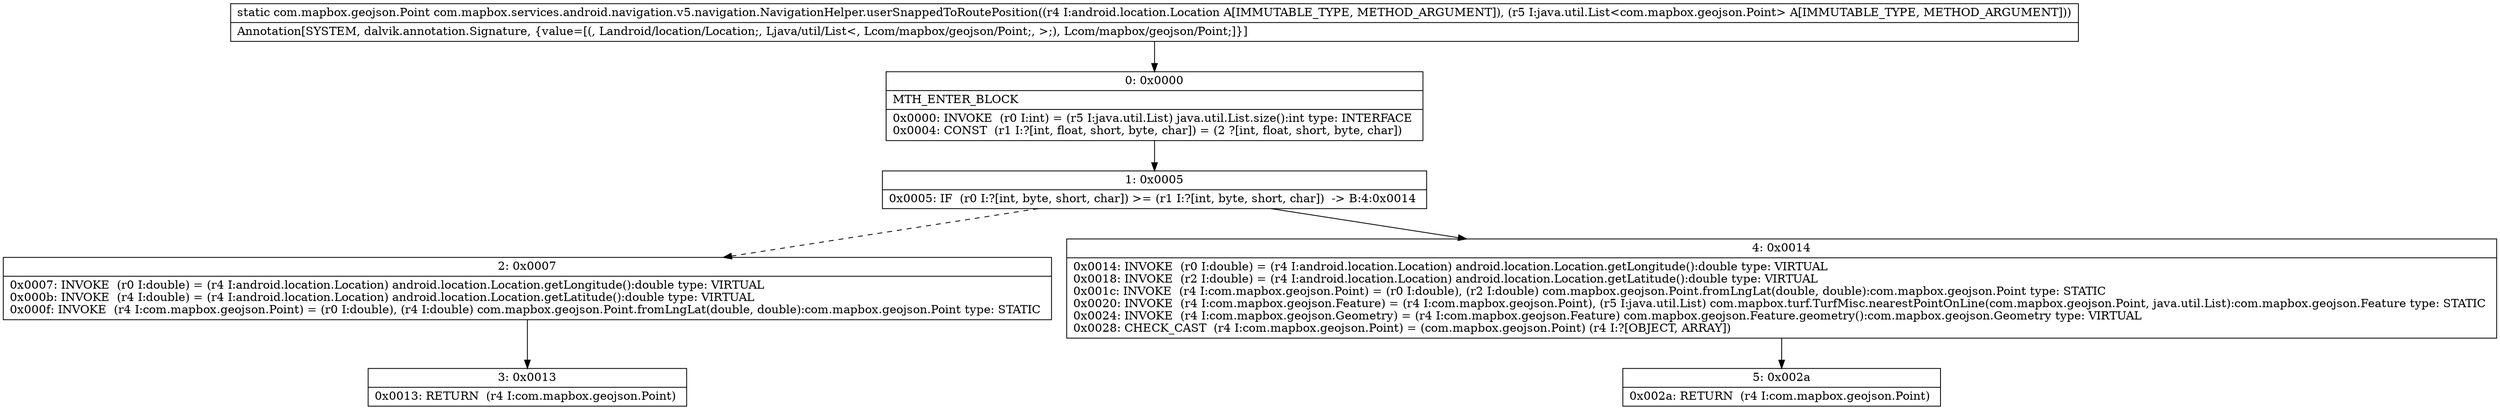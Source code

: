 digraph "CFG forcom.mapbox.services.android.navigation.v5.navigation.NavigationHelper.userSnappedToRoutePosition(Landroid\/location\/Location;Ljava\/util\/List;)Lcom\/mapbox\/geojson\/Point;" {
Node_0 [shape=record,label="{0\:\ 0x0000|MTH_ENTER_BLOCK\l|0x0000: INVOKE  (r0 I:int) = (r5 I:java.util.List) java.util.List.size():int type: INTERFACE \l0x0004: CONST  (r1 I:?[int, float, short, byte, char]) = (2 ?[int, float, short, byte, char]) \l}"];
Node_1 [shape=record,label="{1\:\ 0x0005|0x0005: IF  (r0 I:?[int, byte, short, char]) \>= (r1 I:?[int, byte, short, char])  \-\> B:4:0x0014 \l}"];
Node_2 [shape=record,label="{2\:\ 0x0007|0x0007: INVOKE  (r0 I:double) = (r4 I:android.location.Location) android.location.Location.getLongitude():double type: VIRTUAL \l0x000b: INVOKE  (r4 I:double) = (r4 I:android.location.Location) android.location.Location.getLatitude():double type: VIRTUAL \l0x000f: INVOKE  (r4 I:com.mapbox.geojson.Point) = (r0 I:double), (r4 I:double) com.mapbox.geojson.Point.fromLngLat(double, double):com.mapbox.geojson.Point type: STATIC \l}"];
Node_3 [shape=record,label="{3\:\ 0x0013|0x0013: RETURN  (r4 I:com.mapbox.geojson.Point) \l}"];
Node_4 [shape=record,label="{4\:\ 0x0014|0x0014: INVOKE  (r0 I:double) = (r4 I:android.location.Location) android.location.Location.getLongitude():double type: VIRTUAL \l0x0018: INVOKE  (r2 I:double) = (r4 I:android.location.Location) android.location.Location.getLatitude():double type: VIRTUAL \l0x001c: INVOKE  (r4 I:com.mapbox.geojson.Point) = (r0 I:double), (r2 I:double) com.mapbox.geojson.Point.fromLngLat(double, double):com.mapbox.geojson.Point type: STATIC \l0x0020: INVOKE  (r4 I:com.mapbox.geojson.Feature) = (r4 I:com.mapbox.geojson.Point), (r5 I:java.util.List) com.mapbox.turf.TurfMisc.nearestPointOnLine(com.mapbox.geojson.Point, java.util.List):com.mapbox.geojson.Feature type: STATIC \l0x0024: INVOKE  (r4 I:com.mapbox.geojson.Geometry) = (r4 I:com.mapbox.geojson.Feature) com.mapbox.geojson.Feature.geometry():com.mapbox.geojson.Geometry type: VIRTUAL \l0x0028: CHECK_CAST  (r4 I:com.mapbox.geojson.Point) = (com.mapbox.geojson.Point) (r4 I:?[OBJECT, ARRAY]) \l}"];
Node_5 [shape=record,label="{5\:\ 0x002a|0x002a: RETURN  (r4 I:com.mapbox.geojson.Point) \l}"];
MethodNode[shape=record,label="{static com.mapbox.geojson.Point com.mapbox.services.android.navigation.v5.navigation.NavigationHelper.userSnappedToRoutePosition((r4 I:android.location.Location A[IMMUTABLE_TYPE, METHOD_ARGUMENT]), (r5 I:java.util.List\<com.mapbox.geojson.Point\> A[IMMUTABLE_TYPE, METHOD_ARGUMENT]))  | Annotation[SYSTEM, dalvik.annotation.Signature, \{value=[(, Landroid\/location\/Location;, Ljava\/util\/List\<, Lcom\/mapbox\/geojson\/Point;, \>;), Lcom\/mapbox\/geojson\/Point;]\}]\l}"];
MethodNode -> Node_0;
Node_0 -> Node_1;
Node_1 -> Node_2[style=dashed];
Node_1 -> Node_4;
Node_2 -> Node_3;
Node_4 -> Node_5;
}

